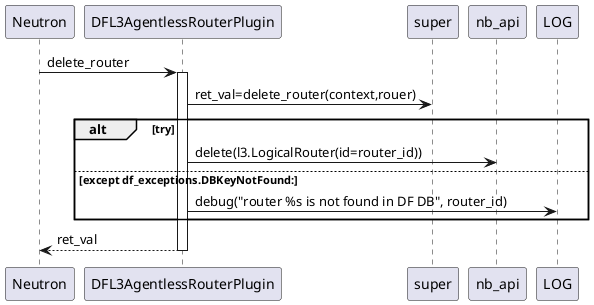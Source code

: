 @startuml upate or delete router
Neutron->DFL3AgentlessRouterPlugin:delete_router
activate DFL3AgentlessRouterPlugin
DFL3AgentlessRouterPlugin->super:ret_val=delete_router(context,rouer)
alt try
    DFL3AgentlessRouterPlugin->nb_api:delete(l3.LogicalRouter(id=router_id))
else except df_exceptions.DBKeyNotFound:
    DFL3AgentlessRouterPlugin->LOG:debug("router %s is not found in DF DB", router_id)
end
DFL3AgentlessRouterPlugin-->Neutron:ret_val
deactivate
@enduml